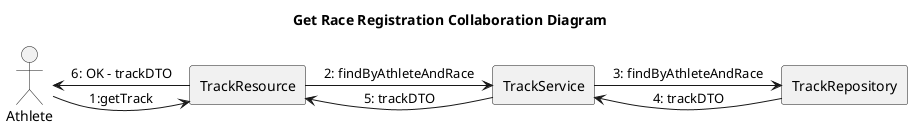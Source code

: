 @startuml
title Get Race Registration Collaboration Diagram

actor Athlete

rectangle TrackResource
rectangle TrackService
rectangle TrackRepository



Athlete -> TrackResource : "1:getTrack"

TrackResource -> TrackService : "2: findByAthleteAndRace"

TrackService -> TrackRepository : "3: findByAthleteAndRace"

TrackRepository -> TrackService : "4: trackDTO"

TrackService -> TrackResource : "5: trackDTO"

TrackResource -> Athlete : "6: OK - trackDTO"

@enduml